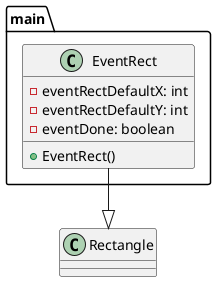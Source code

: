 @startuml EventRect

package main {
    class EventRect {
        - eventRectDefaultX: int
        - eventRectDefaultY: int
        - eventDone: boolean

        + EventRect()
    }
}

EventRect --|> Rectangle

@enduml
